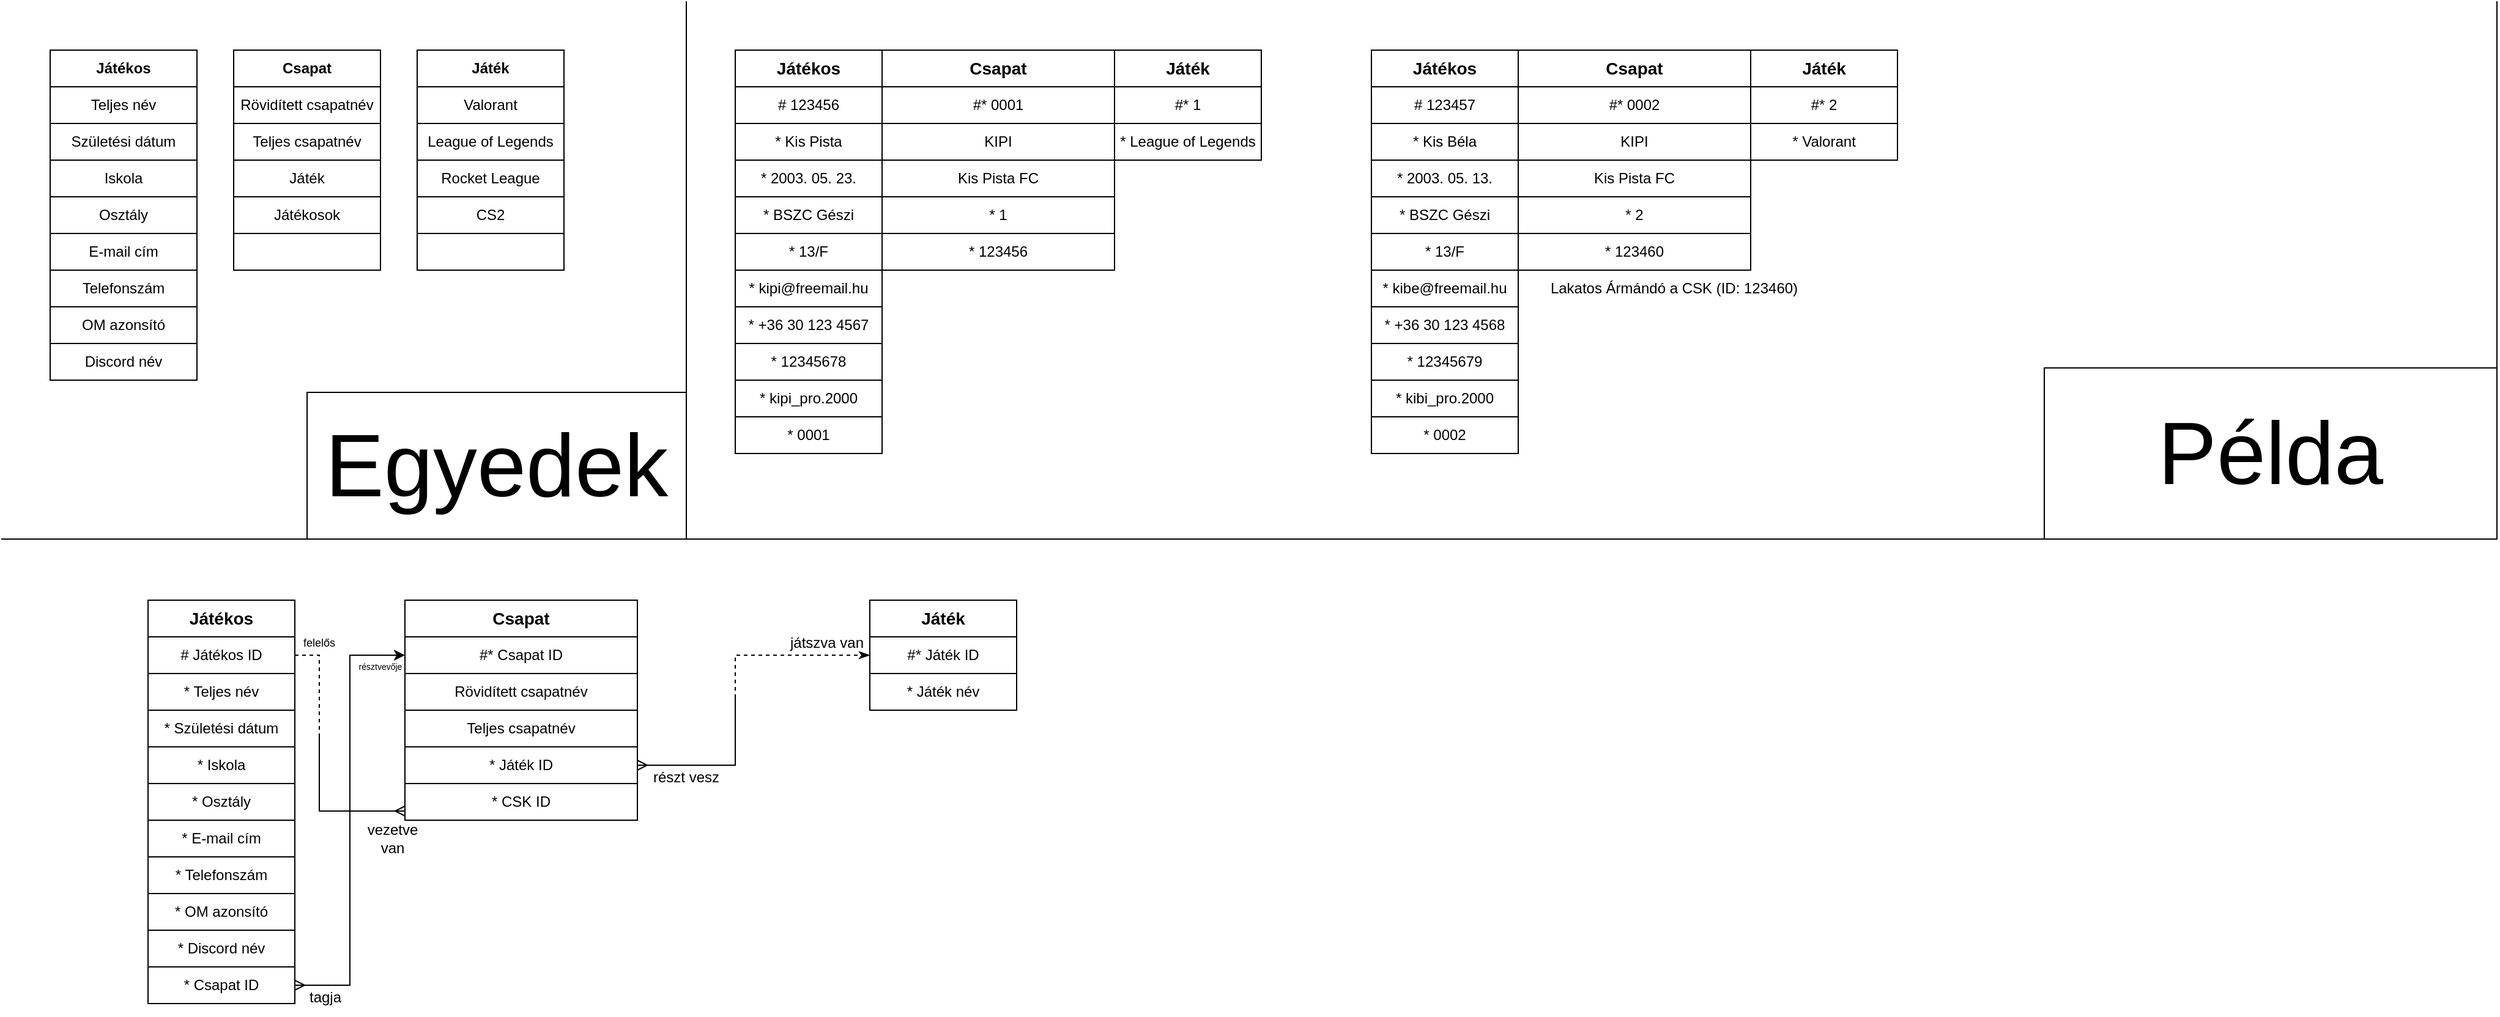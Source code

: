 <mxfile version="24.7.13">
  <diagram id="C5RBs43oDa-KdzZeNtuy" name="Page-1">
    <mxGraphModel grid="1" page="1" gridSize="10" guides="1" tooltips="1" connect="1" arrows="1" fold="1" pageScale="1" pageWidth="827" pageHeight="1169" math="0" shadow="0">
      <root>
        <mxCell id="WIyWlLk6GJQsqaUBKTNV-0" />
        <mxCell id="WIyWlLk6GJQsqaUBKTNV-1" parent="WIyWlLk6GJQsqaUBKTNV-0" />
        <mxCell id="p-ESY0j-FrVyrDC03gxG-1" value="&lt;b&gt;Játékos&lt;/b&gt;" style="rounded=0;whiteSpace=wrap;html=1;" vertex="1" parent="WIyWlLk6GJQsqaUBKTNV-1">
          <mxGeometry x="40" y="40" width="120" height="30" as="geometry" />
        </mxCell>
        <mxCell id="p-ESY0j-FrVyrDC03gxG-2" value="&lt;b&gt;Csapat&lt;/b&gt;" style="rounded=0;whiteSpace=wrap;html=1;" vertex="1" parent="WIyWlLk6GJQsqaUBKTNV-1">
          <mxGeometry x="190" y="40" width="120" height="30" as="geometry" />
        </mxCell>
        <mxCell id="p-ESY0j-FrVyrDC03gxG-4" value="Teljes név" style="rounded=0;whiteSpace=wrap;html=1;" vertex="1" parent="WIyWlLk6GJQsqaUBKTNV-1">
          <mxGeometry x="40" y="70" width="120" height="30" as="geometry" />
        </mxCell>
        <mxCell id="p-ESY0j-FrVyrDC03gxG-5" value="&lt;b&gt;Játék&lt;/b&gt;" style="rounded=0;whiteSpace=wrap;html=1;" vertex="1" parent="WIyWlLk6GJQsqaUBKTNV-1">
          <mxGeometry x="340" y="40" width="120" height="30" as="geometry" />
        </mxCell>
        <mxCell id="p-ESY0j-FrVyrDC03gxG-6" value="Születési dátum" style="rounded=0;whiteSpace=wrap;html=1;" vertex="1" parent="WIyWlLk6GJQsqaUBKTNV-1">
          <mxGeometry x="40" y="100" width="120" height="30" as="geometry" />
        </mxCell>
        <mxCell id="p-ESY0j-FrVyrDC03gxG-7" value="Iskola" style="rounded=0;whiteSpace=wrap;html=1;" vertex="1" parent="WIyWlLk6GJQsqaUBKTNV-1">
          <mxGeometry x="40" y="130" width="120" height="30" as="geometry" />
        </mxCell>
        <mxCell id="p-ESY0j-FrVyrDC03gxG-8" value="Osztály" style="rounded=0;whiteSpace=wrap;html=1;" vertex="1" parent="WIyWlLk6GJQsqaUBKTNV-1">
          <mxGeometry x="40" y="160" width="120" height="30" as="geometry" />
        </mxCell>
        <mxCell id="p-ESY0j-FrVyrDC03gxG-9" value="E-mail cím" style="rounded=0;whiteSpace=wrap;html=1;" vertex="1" parent="WIyWlLk6GJQsqaUBKTNV-1">
          <mxGeometry x="40" y="190" width="120" height="30" as="geometry" />
        </mxCell>
        <mxCell id="p-ESY0j-FrVyrDC03gxG-10" value="Telefonszám" style="rounded=0;whiteSpace=wrap;html=1;" vertex="1" parent="WIyWlLk6GJQsqaUBKTNV-1">
          <mxGeometry x="40" y="220" width="120" height="30" as="geometry" />
        </mxCell>
        <mxCell id="p-ESY0j-FrVyrDC03gxG-11" value="OM azonsító" style="rounded=0;whiteSpace=wrap;html=1;" vertex="1" parent="WIyWlLk6GJQsqaUBKTNV-1">
          <mxGeometry x="40" y="250" width="120" height="30" as="geometry" />
        </mxCell>
        <mxCell id="p-ESY0j-FrVyrDC03gxG-12" value="Rövidített csapatnév" style="rounded=0;whiteSpace=wrap;html=1;" vertex="1" parent="WIyWlLk6GJQsqaUBKTNV-1">
          <mxGeometry x="190" y="70" width="120" height="30" as="geometry" />
        </mxCell>
        <mxCell id="p-ESY0j-FrVyrDC03gxG-13" value="Teljes csapatnév" style="rounded=0;whiteSpace=wrap;html=1;" vertex="1" parent="WIyWlLk6GJQsqaUBKTNV-1">
          <mxGeometry x="190" y="100" width="120" height="30" as="geometry" />
        </mxCell>
        <mxCell id="p-ESY0j-FrVyrDC03gxG-14" value="Játék" style="rounded=0;whiteSpace=wrap;html=1;" vertex="1" parent="WIyWlLk6GJQsqaUBKTNV-1">
          <mxGeometry x="190" y="130" width="120" height="30" as="geometry" />
        </mxCell>
        <mxCell id="p-ESY0j-FrVyrDC03gxG-15" value="Játékosok" style="rounded=0;whiteSpace=wrap;html=1;" vertex="1" parent="WIyWlLk6GJQsqaUBKTNV-1">
          <mxGeometry x="190" y="160" width="120" height="30" as="geometry" />
        </mxCell>
        <mxCell id="p-ESY0j-FrVyrDC03gxG-16" value="" style="rounded=0;whiteSpace=wrap;html=1;" vertex="1" parent="WIyWlLk6GJQsqaUBKTNV-1">
          <mxGeometry x="190" y="190" width="120" height="30" as="geometry" />
        </mxCell>
        <mxCell id="p-ESY0j-FrVyrDC03gxG-17" value="CS2" style="rounded=0;whiteSpace=wrap;html=1;" vertex="1" parent="WIyWlLk6GJQsqaUBKTNV-1">
          <mxGeometry x="340" y="160" width="120" height="30" as="geometry" />
        </mxCell>
        <mxCell id="p-ESY0j-FrVyrDC03gxG-18" value="Valorant" style="rounded=0;whiteSpace=wrap;html=1;" vertex="1" parent="WIyWlLk6GJQsqaUBKTNV-1">
          <mxGeometry x="340" y="70" width="120" height="30" as="geometry" />
        </mxCell>
        <mxCell id="p-ESY0j-FrVyrDC03gxG-19" value="League of Legends" style="rounded=0;whiteSpace=wrap;html=1;" vertex="1" parent="WIyWlLk6GJQsqaUBKTNV-1">
          <mxGeometry x="340" y="100" width="120" height="30" as="geometry" />
        </mxCell>
        <mxCell id="p-ESY0j-FrVyrDC03gxG-20" value="Rocket League" style="rounded=0;whiteSpace=wrap;html=1;" vertex="1" parent="WIyWlLk6GJQsqaUBKTNV-1">
          <mxGeometry x="340" y="130" width="120" height="30" as="geometry" />
        </mxCell>
        <mxCell id="p-ESY0j-FrVyrDC03gxG-21" value="" style="rounded=0;whiteSpace=wrap;html=1;" vertex="1" parent="WIyWlLk6GJQsqaUBKTNV-1">
          <mxGeometry x="340" y="190" width="120" height="30" as="geometry" />
        </mxCell>
        <mxCell id="p-ESY0j-FrVyrDC03gxG-22" value="Discord név" style="rounded=0;whiteSpace=wrap;html=1;" vertex="1" parent="WIyWlLk6GJQsqaUBKTNV-1">
          <mxGeometry x="40" y="280" width="120" height="30" as="geometry" />
        </mxCell>
        <mxCell id="p-ESY0j-FrVyrDC03gxG-23" value="" style="endArrow=none;html=1;rounded=0;" edge="1" parent="WIyWlLk6GJQsqaUBKTNV-1">
          <mxGeometry width="50" height="50" relative="1" as="geometry">
            <mxPoint y="440" as="sourcePoint" />
            <mxPoint x="2040" y="440" as="targetPoint" />
          </mxGeometry>
        </mxCell>
        <mxCell id="ZF7m3kdxwYv-S7awkqeJ-1" value="&lt;b style=&quot;font-size: 14px;&quot;&gt;Játékos&lt;/b&gt;" style="rounded=0;whiteSpace=wrap;html=1;fontSize=14;" vertex="1" parent="WIyWlLk6GJQsqaUBKTNV-1">
          <mxGeometry x="120" y="490" width="120" height="30" as="geometry" />
        </mxCell>
        <mxCell id="p-ESY0j-FrVyrDC03gxG-24" value="" style="endArrow=none;html=1;rounded=0;" edge="1" parent="WIyWlLk6GJQsqaUBKTNV-1">
          <mxGeometry width="50" height="50" relative="1" as="geometry">
            <mxPoint x="2040" as="sourcePoint" />
            <mxPoint x="2040" y="440" as="targetPoint" />
          </mxGeometry>
        </mxCell>
        <mxCell id="ZF7m3kdxwYv-S7awkqeJ-2" value="&lt;b style=&quot;font-size: 14px;&quot;&gt;Csapat&lt;/b&gt;" style="rounded=0;whiteSpace=wrap;html=1;fontSize=14;" vertex="1" parent="WIyWlLk6GJQsqaUBKTNV-1">
          <mxGeometry x="330" y="490" width="190" height="30" as="geometry" />
        </mxCell>
        <mxCell id="p-ESY0j-FrVyrDC03gxG-27" value="#* Csapat ID" style="rounded=0;whiteSpace=wrap;html=1;" vertex="1" parent="WIyWlLk6GJQsqaUBKTNV-1">
          <mxGeometry x="330" y="520" width="190" height="30" as="geometry" />
        </mxCell>
        <mxCell id="ZF7m3kdxwYv-S7awkqeJ-3" value="* Teljes név" style="rounded=0;whiteSpace=wrap;html=1;" vertex="1" parent="WIyWlLk6GJQsqaUBKTNV-1">
          <mxGeometry x="120" y="550" width="120" height="30" as="geometry" />
        </mxCell>
        <mxCell id="ZF7m3kdxwYv-S7awkqeJ-4" value="&lt;b style=&quot;font-size: 14px;&quot;&gt;Játék&lt;/b&gt;" style="rounded=0;whiteSpace=wrap;html=1;fontSize=14;" vertex="1" parent="WIyWlLk6GJQsqaUBKTNV-1">
          <mxGeometry x="710" y="490" width="120" height="30" as="geometry" />
        </mxCell>
        <mxCell id="ZF7m3kdxwYv-S7awkqeJ-5" value="* Születési dátum" style="rounded=0;whiteSpace=wrap;html=1;" vertex="1" parent="WIyWlLk6GJQsqaUBKTNV-1">
          <mxGeometry x="120" y="580" width="120" height="30" as="geometry" />
        </mxCell>
        <mxCell id="ZF7m3kdxwYv-S7awkqeJ-6" value="* Iskola" style="rounded=0;whiteSpace=wrap;html=1;" vertex="1" parent="WIyWlLk6GJQsqaUBKTNV-1">
          <mxGeometry x="120" y="610" width="120" height="30" as="geometry" />
        </mxCell>
        <mxCell id="ZF7m3kdxwYv-S7awkqeJ-7" value="* Osztály" style="rounded=0;whiteSpace=wrap;html=1;" vertex="1" parent="WIyWlLk6GJQsqaUBKTNV-1">
          <mxGeometry x="120" y="640" width="120" height="30" as="geometry" />
        </mxCell>
        <mxCell id="ZF7m3kdxwYv-S7awkqeJ-8" value="* E-mail cím" style="rounded=0;whiteSpace=wrap;html=1;" vertex="1" parent="WIyWlLk6GJQsqaUBKTNV-1">
          <mxGeometry x="120" y="670" width="120" height="30" as="geometry" />
        </mxCell>
        <mxCell id="ZF7m3kdxwYv-S7awkqeJ-9" value="* Telefonszám" style="rounded=0;whiteSpace=wrap;html=1;" vertex="1" parent="WIyWlLk6GJQsqaUBKTNV-1">
          <mxGeometry x="120" y="700" width="120" height="30" as="geometry" />
        </mxCell>
        <mxCell id="ZF7m3kdxwYv-S7awkqeJ-10" value="* OM azonsító" style="rounded=0;whiteSpace=wrap;html=1;" vertex="1" parent="WIyWlLk6GJQsqaUBKTNV-1">
          <mxGeometry x="120" y="730" width="120" height="30" as="geometry" />
        </mxCell>
        <mxCell id="ZF7m3kdxwYv-S7awkqeJ-11" value="Rövidített csapatnév" style="rounded=0;whiteSpace=wrap;html=1;" vertex="1" parent="WIyWlLk6GJQsqaUBKTNV-1">
          <mxGeometry x="330" y="550" width="190" height="30" as="geometry" />
        </mxCell>
        <mxCell id="ZF7m3kdxwYv-S7awkqeJ-12" value="Teljes csapatnév" style="rounded=0;whiteSpace=wrap;html=1;" vertex="1" parent="WIyWlLk6GJQsqaUBKTNV-1">
          <mxGeometry x="330" y="580" width="190" height="30" as="geometry" />
        </mxCell>
        <mxCell id="ZF7m3kdxwYv-S7awkqeJ-23" style="edgeStyle=orthogonalEdgeStyle;rounded=0;orthogonalLoop=1;jettySize=auto;html=1;endArrow=none;endFill=0;strokeColor=default;startArrow=ERmany;startFill=0;exitX=1;exitY=0.5;exitDx=0;exitDy=0;" edge="1" parent="WIyWlLk6GJQsqaUBKTNV-1" source="ZF7m3kdxwYv-S7awkqeJ-13">
          <mxGeometry relative="1" as="geometry">
            <mxPoint x="530" y="625" as="sourcePoint" />
            <Array as="points">
              <mxPoint x="600" y="625" />
            </Array>
            <mxPoint x="600" y="570" as="targetPoint" />
          </mxGeometry>
        </mxCell>
        <mxCell id="ZF7m3kdxwYv-S7awkqeJ-13" value="* Játék ID" style="rounded=0;whiteSpace=wrap;html=1;" vertex="1" parent="WIyWlLk6GJQsqaUBKTNV-1">
          <mxGeometry x="330" y="610" width="190" height="30" as="geometry" />
        </mxCell>
        <mxCell id="ZF7m3kdxwYv-S7awkqeJ-21" value="* Discord név" style="rounded=0;whiteSpace=wrap;html=1;" vertex="1" parent="WIyWlLk6GJQsqaUBKTNV-1">
          <mxGeometry x="120" y="760" width="120" height="30" as="geometry" />
        </mxCell>
        <mxCell id="3fVjTDC_Ix2yoGVS6PYl-5" style="edgeStyle=orthogonalEdgeStyle;rounded=0;orthogonalLoop=1;jettySize=auto;html=1;entryX=0;entryY=0.75;entryDx=0;entryDy=0;endArrow=ERmany;endFill=0;" edge="1" parent="WIyWlLk6GJQsqaUBKTNV-1" target="3fVjTDC_Ix2yoGVS6PYl-4">
          <mxGeometry relative="1" as="geometry">
            <Array as="points">
              <mxPoint x="260" y="663" />
            </Array>
            <mxPoint x="260" y="600" as="sourcePoint" />
          </mxGeometry>
        </mxCell>
        <mxCell id="p-ESY0j-FrVyrDC03gxG-28" value="# Játékos ID" style="rounded=0;whiteSpace=wrap;html=1;" vertex="1" parent="WIyWlLk6GJQsqaUBKTNV-1">
          <mxGeometry x="120" y="520" width="120" height="30" as="geometry" />
        </mxCell>
        <mxCell id="ZF7m3kdxwYv-S7awkqeJ-22" value="#* Játék ID" style="rounded=0;whiteSpace=wrap;html=1;" vertex="1" parent="WIyWlLk6GJQsqaUBKTNV-1">
          <mxGeometry x="710" y="520" width="120" height="30" as="geometry" />
        </mxCell>
        <mxCell id="p-ESY0j-FrVyrDC03gxG-31" value="" style="endArrow=classicThin;dashed=1;html=1;rounded=0;entryX=0;entryY=0.5;entryDx=0;entryDy=0;endFill=1;" edge="1" parent="WIyWlLk6GJQsqaUBKTNV-1" target="ZF7m3kdxwYv-S7awkqeJ-22">
          <mxGeometry width="50" height="50" relative="1" as="geometry">
            <mxPoint x="600" y="570" as="sourcePoint" />
            <mxPoint x="450" y="600" as="targetPoint" />
            <Array as="points">
              <mxPoint x="600" y="535" />
            </Array>
          </mxGeometry>
        </mxCell>
        <mxCell id="p-ESY0j-FrVyrDC03gxG-32" value="* Játék név" style="rounded=0;whiteSpace=wrap;html=1;" vertex="1" parent="WIyWlLk6GJQsqaUBKTNV-1">
          <mxGeometry x="710" y="550" width="120" height="30" as="geometry" />
        </mxCell>
        <mxCell id="ZF7m3kdxwYv-S7awkqeJ-25" style="edgeStyle=orthogonalEdgeStyle;rounded=0;orthogonalLoop=1;jettySize=auto;html=1;entryX=0;entryY=0.5;entryDx=0;entryDy=0;startArrow=ERmany;startFill=0;" edge="1" parent="WIyWlLk6GJQsqaUBKTNV-1" source="p-ESY0j-FrVyrDC03gxG-33" target="p-ESY0j-FrVyrDC03gxG-27">
          <mxGeometry relative="1" as="geometry" />
        </mxCell>
        <mxCell id="p-ESY0j-FrVyrDC03gxG-33" value="* Csapat ID" style="rounded=0;whiteSpace=wrap;html=1;" vertex="1" parent="WIyWlLk6GJQsqaUBKTNV-1">
          <mxGeometry x="120" y="790" width="120" height="30" as="geometry" />
        </mxCell>
        <mxCell id="ZF7m3kdxwYv-S7awkqeJ-26" value="&lt;b style=&quot;font-size: 14px;&quot;&gt;Játékos&lt;/b&gt;" style="rounded=0;whiteSpace=wrap;html=1;fontSize=14;" vertex="1" parent="WIyWlLk6GJQsqaUBKTNV-1">
          <mxGeometry x="600" y="40" width="120" height="30" as="geometry" />
        </mxCell>
        <mxCell id="ZF7m3kdxwYv-S7awkqeJ-27" value="* Kis Pista" style="rounded=0;whiteSpace=wrap;html=1;" vertex="1" parent="WIyWlLk6GJQsqaUBKTNV-1">
          <mxGeometry x="600" y="100" width="120" height="30" as="geometry" />
        </mxCell>
        <mxCell id="ZF7m3kdxwYv-S7awkqeJ-28" value="* 2003. 05. 23." style="rounded=0;whiteSpace=wrap;html=1;" vertex="1" parent="WIyWlLk6GJQsqaUBKTNV-1">
          <mxGeometry x="600" y="130" width="120" height="30" as="geometry" />
        </mxCell>
        <mxCell id="ZF7m3kdxwYv-S7awkqeJ-29" value="* BSZC Gészi" style="rounded=0;whiteSpace=wrap;html=1;" vertex="1" parent="WIyWlLk6GJQsqaUBKTNV-1">
          <mxGeometry x="600" y="160" width="120" height="30" as="geometry" />
        </mxCell>
        <mxCell id="ZF7m3kdxwYv-S7awkqeJ-30" value="* 13/F" style="rounded=0;whiteSpace=wrap;html=1;" vertex="1" parent="WIyWlLk6GJQsqaUBKTNV-1">
          <mxGeometry x="600" y="190" width="120" height="30" as="geometry" />
        </mxCell>
        <mxCell id="ZF7m3kdxwYv-S7awkqeJ-31" value="* kipi@freemail.hu" style="rounded=0;whiteSpace=wrap;html=1;" vertex="1" parent="WIyWlLk6GJQsqaUBKTNV-1">
          <mxGeometry x="600" y="220" width="120" height="30" as="geometry" />
        </mxCell>
        <mxCell id="ZF7m3kdxwYv-S7awkqeJ-32" value="* +36 30 123 4567" style="rounded=0;whiteSpace=wrap;html=1;" vertex="1" parent="WIyWlLk6GJQsqaUBKTNV-1">
          <mxGeometry x="600" y="250" width="120" height="30" as="geometry" />
        </mxCell>
        <mxCell id="ZF7m3kdxwYv-S7awkqeJ-33" value="* 12345678" style="rounded=0;whiteSpace=wrap;html=1;" vertex="1" parent="WIyWlLk6GJQsqaUBKTNV-1">
          <mxGeometry x="600" y="280" width="120" height="30" as="geometry" />
        </mxCell>
        <mxCell id="ZF7m3kdxwYv-S7awkqeJ-34" value="* kipi_pro.2000" style="rounded=0;whiteSpace=wrap;html=1;" vertex="1" parent="WIyWlLk6GJQsqaUBKTNV-1">
          <mxGeometry x="600" y="310" width="120" height="30" as="geometry" />
        </mxCell>
        <mxCell id="ZF7m3kdxwYv-S7awkqeJ-35" value="# 123456" style="rounded=0;whiteSpace=wrap;html=1;" vertex="1" parent="WIyWlLk6GJQsqaUBKTNV-1">
          <mxGeometry x="600" y="70" width="120" height="30" as="geometry" />
        </mxCell>
        <mxCell id="ZF7m3kdxwYv-S7awkqeJ-36" value="* 0001" style="rounded=0;whiteSpace=wrap;html=1;" vertex="1" parent="WIyWlLk6GJQsqaUBKTNV-1">
          <mxGeometry x="600" y="340" width="120" height="30" as="geometry" />
        </mxCell>
        <mxCell id="ZF7m3kdxwYv-S7awkqeJ-37" value="&lt;b style=&quot;font-size: 14px;&quot;&gt;Csapat&lt;/b&gt;" style="rounded=0;whiteSpace=wrap;html=1;fontSize=14;" vertex="1" parent="WIyWlLk6GJQsqaUBKTNV-1">
          <mxGeometry x="720" y="40" width="190" height="30" as="geometry" />
        </mxCell>
        <mxCell id="ZF7m3kdxwYv-S7awkqeJ-38" value="#* 0001" style="rounded=0;whiteSpace=wrap;html=1;" vertex="1" parent="WIyWlLk6GJQsqaUBKTNV-1">
          <mxGeometry x="720" y="70" width="190" height="30" as="geometry" />
        </mxCell>
        <mxCell id="ZF7m3kdxwYv-S7awkqeJ-39" value="KIPI" style="rounded=0;whiteSpace=wrap;html=1;" vertex="1" parent="WIyWlLk6GJQsqaUBKTNV-1">
          <mxGeometry x="720" y="100" width="190" height="30" as="geometry" />
        </mxCell>
        <mxCell id="ZF7m3kdxwYv-S7awkqeJ-40" value="Kis Pista FC" style="rounded=0;whiteSpace=wrap;html=1;" vertex="1" parent="WIyWlLk6GJQsqaUBKTNV-1">
          <mxGeometry x="720" y="130" width="190" height="30" as="geometry" />
        </mxCell>
        <mxCell id="ZF7m3kdxwYv-S7awkqeJ-41" value="* 1" style="rounded=0;whiteSpace=wrap;html=1;" vertex="1" parent="WIyWlLk6GJQsqaUBKTNV-1">
          <mxGeometry x="720" y="160" width="190" height="30" as="geometry" />
        </mxCell>
        <mxCell id="ZF7m3kdxwYv-S7awkqeJ-42" value="&lt;b style=&quot;font-size: 14px;&quot;&gt;Játék&lt;/b&gt;" style="rounded=0;whiteSpace=wrap;html=1;fontSize=14;" vertex="1" parent="WIyWlLk6GJQsqaUBKTNV-1">
          <mxGeometry x="910" y="40" width="120" height="30" as="geometry" />
        </mxCell>
        <mxCell id="ZF7m3kdxwYv-S7awkqeJ-43" value="#* 1" style="rounded=0;whiteSpace=wrap;html=1;" vertex="1" parent="WIyWlLk6GJQsqaUBKTNV-1">
          <mxGeometry x="910" y="70" width="120" height="30" as="geometry" />
        </mxCell>
        <mxCell id="ZF7m3kdxwYv-S7awkqeJ-44" value="* League of Legends" style="rounded=0;whiteSpace=wrap;html=1;" vertex="1" parent="WIyWlLk6GJQsqaUBKTNV-1">
          <mxGeometry x="910" y="100" width="120" height="30" as="geometry" />
        </mxCell>
        <mxCell id="ZF7m3kdxwYv-S7awkqeJ-45" value="&lt;b style=&quot;font-size: 14px;&quot;&gt;Játékos&lt;/b&gt;" style="rounded=0;whiteSpace=wrap;html=1;fontSize=14;" vertex="1" parent="WIyWlLk6GJQsqaUBKTNV-1">
          <mxGeometry x="1120" y="40" width="120" height="30" as="geometry" />
        </mxCell>
        <mxCell id="ZF7m3kdxwYv-S7awkqeJ-46" value="* Kis Béla" style="rounded=0;whiteSpace=wrap;html=1;" vertex="1" parent="WIyWlLk6GJQsqaUBKTNV-1">
          <mxGeometry x="1120" y="100" width="120" height="30" as="geometry" />
        </mxCell>
        <mxCell id="ZF7m3kdxwYv-S7awkqeJ-47" value="* 2003. 05. 13." style="rounded=0;whiteSpace=wrap;html=1;" vertex="1" parent="WIyWlLk6GJQsqaUBKTNV-1">
          <mxGeometry x="1120" y="130" width="120" height="30" as="geometry" />
        </mxCell>
        <mxCell id="ZF7m3kdxwYv-S7awkqeJ-48" value="* BSZC Gészi" style="rounded=0;whiteSpace=wrap;html=1;" vertex="1" parent="WIyWlLk6GJQsqaUBKTNV-1">
          <mxGeometry x="1120" y="160" width="120" height="30" as="geometry" />
        </mxCell>
        <mxCell id="ZF7m3kdxwYv-S7awkqeJ-49" value="* 13/F" style="rounded=0;whiteSpace=wrap;html=1;" vertex="1" parent="WIyWlLk6GJQsqaUBKTNV-1">
          <mxGeometry x="1120" y="190" width="120" height="30" as="geometry" />
        </mxCell>
        <mxCell id="ZF7m3kdxwYv-S7awkqeJ-50" value="* kibe@freemail.hu" style="rounded=0;whiteSpace=wrap;html=1;" vertex="1" parent="WIyWlLk6GJQsqaUBKTNV-1">
          <mxGeometry x="1120" y="220" width="120" height="30" as="geometry" />
        </mxCell>
        <mxCell id="ZF7m3kdxwYv-S7awkqeJ-51" value="* +36 30 123 4568" style="rounded=0;whiteSpace=wrap;html=1;" vertex="1" parent="WIyWlLk6GJQsqaUBKTNV-1">
          <mxGeometry x="1120" y="250" width="120" height="30" as="geometry" />
        </mxCell>
        <mxCell id="ZF7m3kdxwYv-S7awkqeJ-52" value="* 12345679" style="rounded=0;whiteSpace=wrap;html=1;" vertex="1" parent="WIyWlLk6GJQsqaUBKTNV-1">
          <mxGeometry x="1120" y="280" width="120" height="30" as="geometry" />
        </mxCell>
        <mxCell id="ZF7m3kdxwYv-S7awkqeJ-53" value="* kibi_pro.2000" style="rounded=0;whiteSpace=wrap;html=1;" vertex="1" parent="WIyWlLk6GJQsqaUBKTNV-1">
          <mxGeometry x="1120" y="310" width="120" height="30" as="geometry" />
        </mxCell>
        <mxCell id="ZF7m3kdxwYv-S7awkqeJ-54" value="# 123457" style="rounded=0;whiteSpace=wrap;html=1;" vertex="1" parent="WIyWlLk6GJQsqaUBKTNV-1">
          <mxGeometry x="1120" y="70" width="120" height="30" as="geometry" />
        </mxCell>
        <mxCell id="ZF7m3kdxwYv-S7awkqeJ-55" value="* 0002" style="rounded=0;whiteSpace=wrap;html=1;" vertex="1" parent="WIyWlLk6GJQsqaUBKTNV-1">
          <mxGeometry x="1120" y="340" width="120" height="30" as="geometry" />
        </mxCell>
        <mxCell id="ZF7m3kdxwYv-S7awkqeJ-56" value="&lt;b style=&quot;font-size: 14px;&quot;&gt;Csapat&lt;/b&gt;" style="rounded=0;whiteSpace=wrap;html=1;fontSize=14;" vertex="1" parent="WIyWlLk6GJQsqaUBKTNV-1">
          <mxGeometry x="1240" y="40" width="190" height="30" as="geometry" />
        </mxCell>
        <mxCell id="ZF7m3kdxwYv-S7awkqeJ-57" value="#* 0002" style="rounded=0;whiteSpace=wrap;html=1;" vertex="1" parent="WIyWlLk6GJQsqaUBKTNV-1">
          <mxGeometry x="1240" y="70" width="190" height="30" as="geometry" />
        </mxCell>
        <mxCell id="ZF7m3kdxwYv-S7awkqeJ-58" value="KIPI" style="rounded=0;whiteSpace=wrap;html=1;" vertex="1" parent="WIyWlLk6GJQsqaUBKTNV-1">
          <mxGeometry x="1240" y="100" width="190" height="30" as="geometry" />
        </mxCell>
        <mxCell id="ZF7m3kdxwYv-S7awkqeJ-59" value="Kis Pista FC" style="rounded=0;whiteSpace=wrap;html=1;" vertex="1" parent="WIyWlLk6GJQsqaUBKTNV-1">
          <mxGeometry x="1240" y="130" width="190" height="30" as="geometry" />
        </mxCell>
        <mxCell id="ZF7m3kdxwYv-S7awkqeJ-60" value="* 2" style="rounded=0;whiteSpace=wrap;html=1;" vertex="1" parent="WIyWlLk6GJQsqaUBKTNV-1">
          <mxGeometry x="1240" y="160" width="190" height="30" as="geometry" />
        </mxCell>
        <mxCell id="ZF7m3kdxwYv-S7awkqeJ-61" value="&lt;b style=&quot;font-size: 14px;&quot;&gt;Játék&lt;/b&gt;" style="rounded=0;whiteSpace=wrap;html=1;fontSize=14;" vertex="1" parent="WIyWlLk6GJQsqaUBKTNV-1">
          <mxGeometry x="1430" y="40" width="120" height="30" as="geometry" />
        </mxCell>
        <mxCell id="ZF7m3kdxwYv-S7awkqeJ-62" value="#* 2" style="rounded=0;whiteSpace=wrap;html=1;" vertex="1" parent="WIyWlLk6GJQsqaUBKTNV-1">
          <mxGeometry x="1430" y="70" width="120" height="30" as="geometry" />
        </mxCell>
        <mxCell id="ZF7m3kdxwYv-S7awkqeJ-63" value="* Valorant" style="rounded=0;whiteSpace=wrap;html=1;" vertex="1" parent="WIyWlLk6GJQsqaUBKTNV-1">
          <mxGeometry x="1430" y="100" width="120" height="30" as="geometry" />
        </mxCell>
        <mxCell id="p-ESY0j-FrVyrDC03gxG-39" value="" style="endArrow=none;html=1;rounded=0;" edge="1" parent="WIyWlLk6GJQsqaUBKTNV-1">
          <mxGeometry width="50" height="50" relative="1" as="geometry">
            <mxPoint x="560" as="sourcePoint" />
            <mxPoint x="560" y="440" as="targetPoint" />
          </mxGeometry>
        </mxCell>
        <mxCell id="p-ESY0j-FrVyrDC03gxG-40" value="&lt;font style=&quot;font-size: 72px;&quot;&gt;Példa&lt;/font&gt;" style="rounded=0;whiteSpace=wrap;html=1;" vertex="1" parent="WIyWlLk6GJQsqaUBKTNV-1">
          <mxGeometry x="1670" y="300" width="370" height="140" as="geometry" />
        </mxCell>
        <mxCell id="p-ESY0j-FrVyrDC03gxG-41" value="&lt;font style=&quot;font-size: 72px;&quot;&gt;Egyedek&lt;/font&gt;" style="rounded=0;whiteSpace=wrap;html=1;" vertex="1" parent="WIyWlLk6GJQsqaUBKTNV-1">
          <mxGeometry x="250" y="320" width="310" height="120" as="geometry" />
        </mxCell>
        <mxCell id="3fVjTDC_Ix2yoGVS6PYl-3" value="* 123456" style="rounded=0;whiteSpace=wrap;html=1;" vertex="1" parent="WIyWlLk6GJQsqaUBKTNV-1">
          <mxGeometry x="720" y="190" width="190" height="30" as="geometry" />
        </mxCell>
        <mxCell id="3fVjTDC_Ix2yoGVS6PYl-4" value="* CSK ID" style="rounded=0;whiteSpace=wrap;html=1;" vertex="1" parent="WIyWlLk6GJQsqaUBKTNV-1">
          <mxGeometry x="330" y="640" width="190" height="30" as="geometry" />
        </mxCell>
        <mxCell id="3fVjTDC_Ix2yoGVS6PYl-6" value="* 123460" style="rounded=0;whiteSpace=wrap;html=1;" vertex="1" parent="WIyWlLk6GJQsqaUBKTNV-1">
          <mxGeometry x="1240" y="190" width="190" height="30" as="geometry" />
        </mxCell>
        <mxCell id="3fVjTDC_Ix2yoGVS6PYl-7" value="Lakatos Ármándó a CSK (ID: 123460)" style="text;html=1;align=center;verticalAlign=middle;whiteSpace=wrap;rounded=0;" vertex="1" parent="WIyWlLk6GJQsqaUBKTNV-1">
          <mxGeometry x="1240" y="220" width="255" height="30" as="geometry" />
        </mxCell>
        <mxCell id="3fVjTDC_Ix2yoGVS6PYl-8" value="tagja" style="text;html=1;align=center;verticalAlign=middle;whiteSpace=wrap;rounded=0;" vertex="1" parent="WIyWlLk6GJQsqaUBKTNV-1">
          <mxGeometry x="230" y="800" width="70" height="30" as="geometry" />
        </mxCell>
        <mxCell id="3fVjTDC_Ix2yoGVS6PYl-9" value="résztvevője" style="text;html=1;align=center;verticalAlign=middle;whiteSpace=wrap;rounded=0;fontSize=7;" vertex="1" parent="WIyWlLk6GJQsqaUBKTNV-1">
          <mxGeometry x="280" y="530" width="60" height="30" as="geometry" />
        </mxCell>
        <mxCell id="3fVjTDC_Ix2yoGVS6PYl-10" value="részt vesz" style="text;html=1;align=center;verticalAlign=middle;whiteSpace=wrap;rounded=0;" vertex="1" parent="WIyWlLk6GJQsqaUBKTNV-1">
          <mxGeometry x="530" y="620" width="60" height="30" as="geometry" />
        </mxCell>
        <mxCell id="3fVjTDC_Ix2yoGVS6PYl-11" value="játszva van" style="text;html=1;align=center;verticalAlign=middle;whiteSpace=wrap;rounded=0;" vertex="1" parent="WIyWlLk6GJQsqaUBKTNV-1">
          <mxGeometry x="640" y="510" width="70" height="30" as="geometry" />
        </mxCell>
        <mxCell id="3fVjTDC_Ix2yoGVS6PYl-12" value="felelős" style="text;html=1;align=center;verticalAlign=middle;whiteSpace=wrap;rounded=0;fontSize=9;" vertex="1" parent="WIyWlLk6GJQsqaUBKTNV-1">
          <mxGeometry x="230" y="505" width="60" height="40" as="geometry" />
        </mxCell>
        <mxCell id="3fVjTDC_Ix2yoGVS6PYl-13" value="vezetve van" style="text;html=1;align=center;verticalAlign=middle;whiteSpace=wrap;rounded=0;" vertex="1" parent="WIyWlLk6GJQsqaUBKTNV-1">
          <mxGeometry x="290" y="670" width="60" height="30" as="geometry" />
        </mxCell>
        <mxCell id="p-ESY0j-FrVyrDC03gxG-42" value="" style="endArrow=none;dashed=1;html=1;rounded=0;endFill=0;exitX=1;exitY=0.5;exitDx=0;exitDy=0;" edge="1" parent="WIyWlLk6GJQsqaUBKTNV-1" source="p-ESY0j-FrVyrDC03gxG-28">
          <mxGeometry width="50" height="50" relative="1" as="geometry">
            <mxPoint x="550" y="525" as="sourcePoint" />
            <mxPoint x="260" y="600" as="targetPoint" />
            <Array as="points">
              <mxPoint x="260" y="535" />
            </Array>
          </mxGeometry>
        </mxCell>
      </root>
    </mxGraphModel>
  </diagram>
</mxfile>
